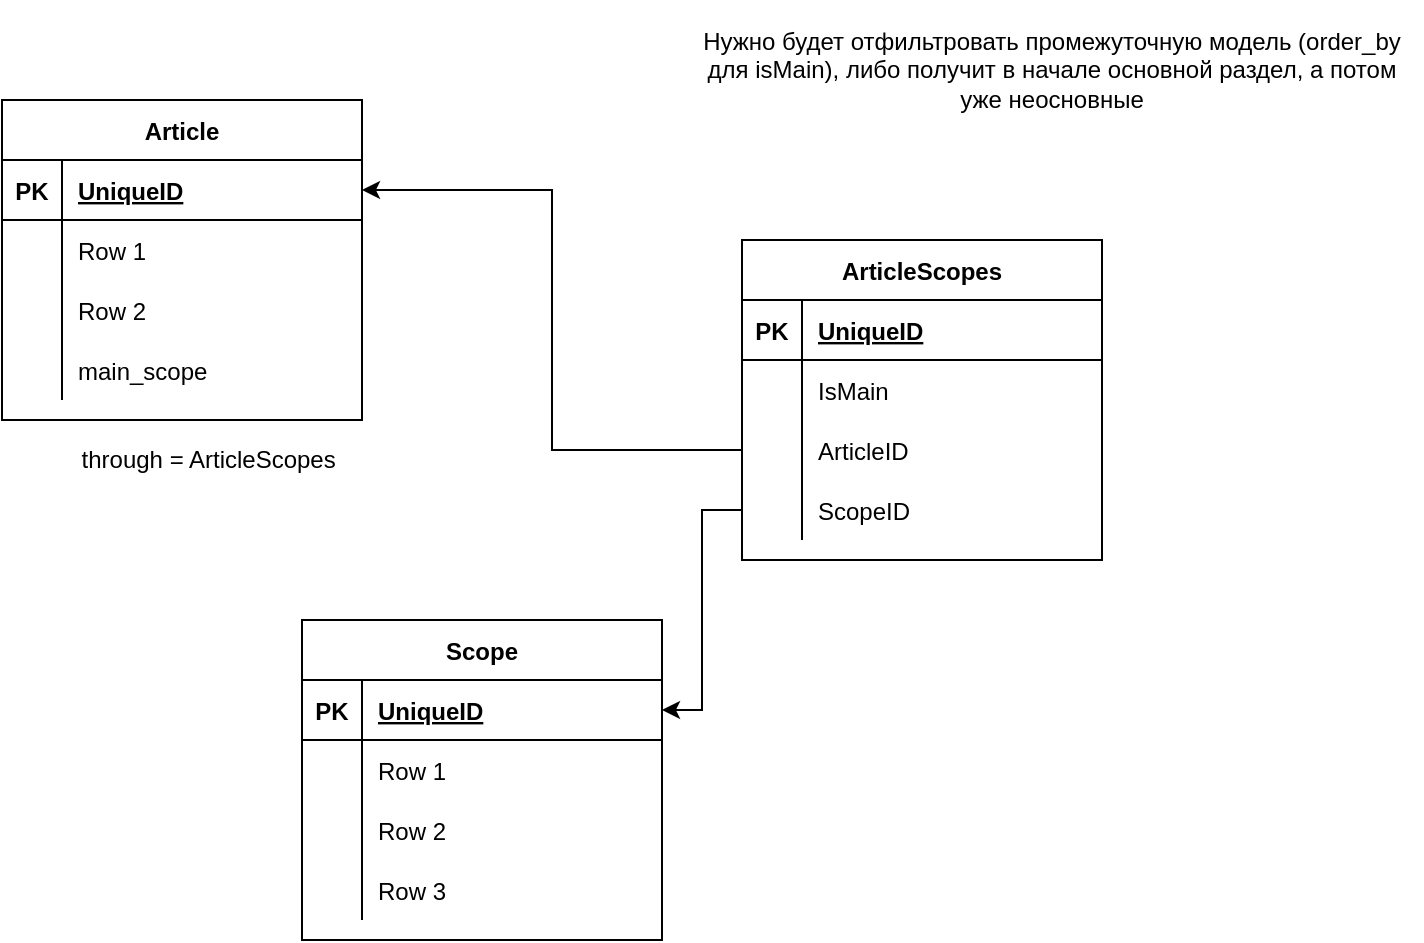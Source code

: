 <mxfile version="13.7.7" type="device"><diagram id="PJkZ5XyAoHo8KIgAoWJM" name="Page-1"><mxGraphModel dx="1038" dy="585" grid="1" gridSize="10" guides="1" tooltips="1" connect="1" arrows="1" fold="1" page="1" pageScale="1" pageWidth="827" pageHeight="1169" math="0" shadow="0"><root><mxCell id="0"/><mxCell id="1" parent="0"/><mxCell id="XXy54kBkmQcecV-6InsG-1" value="Article" style="shape=table;startSize=30;container=1;collapsible=1;childLayout=tableLayout;fixedRows=1;rowLines=0;fontStyle=1;align=center;resizeLast=1;" vertex="1" parent="1"><mxGeometry x="70" y="110" width="180" height="160" as="geometry"/></mxCell><mxCell id="XXy54kBkmQcecV-6InsG-2" value="" style="shape=partialRectangle;collapsible=0;dropTarget=0;pointerEvents=0;fillColor=none;top=0;left=0;bottom=1;right=0;points=[[0,0.5],[1,0.5]];portConstraint=eastwest;" vertex="1" parent="XXy54kBkmQcecV-6InsG-1"><mxGeometry y="30" width="180" height="30" as="geometry"/></mxCell><mxCell id="XXy54kBkmQcecV-6InsG-3" value="PK" style="shape=partialRectangle;connectable=0;fillColor=none;top=0;left=0;bottom=0;right=0;fontStyle=1;overflow=hidden;" vertex="1" parent="XXy54kBkmQcecV-6InsG-2"><mxGeometry width="30" height="30" as="geometry"/></mxCell><mxCell id="XXy54kBkmQcecV-6InsG-4" value="UniqueID" style="shape=partialRectangle;connectable=0;fillColor=none;top=0;left=0;bottom=0;right=0;align=left;spacingLeft=6;fontStyle=5;overflow=hidden;" vertex="1" parent="XXy54kBkmQcecV-6InsG-2"><mxGeometry x="30" width="150" height="30" as="geometry"/></mxCell><mxCell id="XXy54kBkmQcecV-6InsG-5" value="" style="shape=partialRectangle;collapsible=0;dropTarget=0;pointerEvents=0;fillColor=none;top=0;left=0;bottom=0;right=0;points=[[0,0.5],[1,0.5]];portConstraint=eastwest;" vertex="1" parent="XXy54kBkmQcecV-6InsG-1"><mxGeometry y="60" width="180" height="30" as="geometry"/></mxCell><mxCell id="XXy54kBkmQcecV-6InsG-6" value="" style="shape=partialRectangle;connectable=0;fillColor=none;top=0;left=0;bottom=0;right=0;editable=1;overflow=hidden;" vertex="1" parent="XXy54kBkmQcecV-6InsG-5"><mxGeometry width="30" height="30" as="geometry"/></mxCell><mxCell id="XXy54kBkmQcecV-6InsG-7" value="Row 1" style="shape=partialRectangle;connectable=0;fillColor=none;top=0;left=0;bottom=0;right=0;align=left;spacingLeft=6;overflow=hidden;" vertex="1" parent="XXy54kBkmQcecV-6InsG-5"><mxGeometry x="30" width="150" height="30" as="geometry"/></mxCell><mxCell id="XXy54kBkmQcecV-6InsG-8" value="" style="shape=partialRectangle;collapsible=0;dropTarget=0;pointerEvents=0;fillColor=none;top=0;left=0;bottom=0;right=0;points=[[0,0.5],[1,0.5]];portConstraint=eastwest;" vertex="1" parent="XXy54kBkmQcecV-6InsG-1"><mxGeometry y="90" width="180" height="30" as="geometry"/></mxCell><mxCell id="XXy54kBkmQcecV-6InsG-9" value="" style="shape=partialRectangle;connectable=0;fillColor=none;top=0;left=0;bottom=0;right=0;editable=1;overflow=hidden;" vertex="1" parent="XXy54kBkmQcecV-6InsG-8"><mxGeometry width="30" height="30" as="geometry"/></mxCell><mxCell id="XXy54kBkmQcecV-6InsG-10" value="Row 2" style="shape=partialRectangle;connectable=0;fillColor=none;top=0;left=0;bottom=0;right=0;align=left;spacingLeft=6;overflow=hidden;" vertex="1" parent="XXy54kBkmQcecV-6InsG-8"><mxGeometry x="30" width="150" height="30" as="geometry"/></mxCell><mxCell id="XXy54kBkmQcecV-6InsG-11" value="" style="shape=partialRectangle;collapsible=0;dropTarget=0;pointerEvents=0;fillColor=none;top=0;left=0;bottom=0;right=0;points=[[0,0.5],[1,0.5]];portConstraint=eastwest;" vertex="1" parent="XXy54kBkmQcecV-6InsG-1"><mxGeometry y="120" width="180" height="30" as="geometry"/></mxCell><mxCell id="XXy54kBkmQcecV-6InsG-12" value="" style="shape=partialRectangle;connectable=0;fillColor=none;top=0;left=0;bottom=0;right=0;editable=1;overflow=hidden;" vertex="1" parent="XXy54kBkmQcecV-6InsG-11"><mxGeometry width="30" height="30" as="geometry"/></mxCell><mxCell id="XXy54kBkmQcecV-6InsG-13" value="main_scope" style="shape=partialRectangle;connectable=0;fillColor=none;top=0;left=0;bottom=0;right=0;align=left;spacingLeft=6;overflow=hidden;" vertex="1" parent="XXy54kBkmQcecV-6InsG-11"><mxGeometry x="30" width="150" height="30" as="geometry"/></mxCell><mxCell id="XXy54kBkmQcecV-6InsG-27" value="ArticleScopes" style="shape=table;startSize=30;container=1;collapsible=1;childLayout=tableLayout;fixedRows=1;rowLines=0;fontStyle=1;align=center;resizeLast=1;" vertex="1" parent="1"><mxGeometry x="440" y="180" width="180" height="160" as="geometry"/></mxCell><mxCell id="XXy54kBkmQcecV-6InsG-28" value="" style="shape=partialRectangle;collapsible=0;dropTarget=0;pointerEvents=0;fillColor=none;top=0;left=0;bottom=1;right=0;points=[[0,0.5],[1,0.5]];portConstraint=eastwest;" vertex="1" parent="XXy54kBkmQcecV-6InsG-27"><mxGeometry y="30" width="180" height="30" as="geometry"/></mxCell><mxCell id="XXy54kBkmQcecV-6InsG-29" value="PK" style="shape=partialRectangle;connectable=0;fillColor=none;top=0;left=0;bottom=0;right=0;fontStyle=1;overflow=hidden;" vertex="1" parent="XXy54kBkmQcecV-6InsG-28"><mxGeometry width="30" height="30" as="geometry"/></mxCell><mxCell id="XXy54kBkmQcecV-6InsG-30" value="UniqueID" style="shape=partialRectangle;connectable=0;fillColor=none;top=0;left=0;bottom=0;right=0;align=left;spacingLeft=6;fontStyle=5;overflow=hidden;" vertex="1" parent="XXy54kBkmQcecV-6InsG-28"><mxGeometry x="30" width="150" height="30" as="geometry"/></mxCell><mxCell id="XXy54kBkmQcecV-6InsG-31" value="" style="shape=partialRectangle;collapsible=0;dropTarget=0;pointerEvents=0;fillColor=none;top=0;left=0;bottom=0;right=0;points=[[0,0.5],[1,0.5]];portConstraint=eastwest;" vertex="1" parent="XXy54kBkmQcecV-6InsG-27"><mxGeometry y="60" width="180" height="30" as="geometry"/></mxCell><mxCell id="XXy54kBkmQcecV-6InsG-32" value="" style="shape=partialRectangle;connectable=0;fillColor=none;top=0;left=0;bottom=0;right=0;editable=1;overflow=hidden;" vertex="1" parent="XXy54kBkmQcecV-6InsG-31"><mxGeometry width="30" height="30" as="geometry"/></mxCell><mxCell id="XXy54kBkmQcecV-6InsG-33" value="IsMain" style="shape=partialRectangle;connectable=0;fillColor=none;top=0;left=0;bottom=0;right=0;align=left;spacingLeft=6;overflow=hidden;" vertex="1" parent="XXy54kBkmQcecV-6InsG-31"><mxGeometry x="30" width="150" height="30" as="geometry"/></mxCell><mxCell id="XXy54kBkmQcecV-6InsG-34" value="" style="shape=partialRectangle;collapsible=0;dropTarget=0;pointerEvents=0;fillColor=none;top=0;left=0;bottom=0;right=0;points=[[0,0.5],[1,0.5]];portConstraint=eastwest;" vertex="1" parent="XXy54kBkmQcecV-6InsG-27"><mxGeometry y="90" width="180" height="30" as="geometry"/></mxCell><mxCell id="XXy54kBkmQcecV-6InsG-35" value="" style="shape=partialRectangle;connectable=0;fillColor=none;top=0;left=0;bottom=0;right=0;editable=1;overflow=hidden;" vertex="1" parent="XXy54kBkmQcecV-6InsG-34"><mxGeometry width="30" height="30" as="geometry"/></mxCell><mxCell id="XXy54kBkmQcecV-6InsG-36" value="ArticleID" style="shape=partialRectangle;connectable=0;fillColor=none;top=0;left=0;bottom=0;right=0;align=left;spacingLeft=6;overflow=hidden;" vertex="1" parent="XXy54kBkmQcecV-6InsG-34"><mxGeometry x="30" width="150" height="30" as="geometry"/></mxCell><mxCell id="XXy54kBkmQcecV-6InsG-37" value="" style="shape=partialRectangle;collapsible=0;dropTarget=0;pointerEvents=0;fillColor=none;top=0;left=0;bottom=0;right=0;points=[[0,0.5],[1,0.5]];portConstraint=eastwest;" vertex="1" parent="XXy54kBkmQcecV-6InsG-27"><mxGeometry y="120" width="180" height="30" as="geometry"/></mxCell><mxCell id="XXy54kBkmQcecV-6InsG-38" value="" style="shape=partialRectangle;connectable=0;fillColor=none;top=0;left=0;bottom=0;right=0;editable=1;overflow=hidden;" vertex="1" parent="XXy54kBkmQcecV-6InsG-37"><mxGeometry width="30" height="30" as="geometry"/></mxCell><mxCell id="XXy54kBkmQcecV-6InsG-39" value="ScopeID" style="shape=partialRectangle;connectable=0;fillColor=none;top=0;left=0;bottom=0;right=0;align=left;spacingLeft=6;overflow=hidden;" vertex="1" parent="XXy54kBkmQcecV-6InsG-37"><mxGeometry x="30" width="150" height="30" as="geometry"/></mxCell><mxCell id="XXy54kBkmQcecV-6InsG-40" style="edgeStyle=orthogonalEdgeStyle;rounded=0;orthogonalLoop=1;jettySize=auto;html=1;" edge="1" parent="1" source="XXy54kBkmQcecV-6InsG-34" target="XXy54kBkmQcecV-6InsG-2"><mxGeometry relative="1" as="geometry"/></mxCell><mxCell id="XXy54kBkmQcecV-6InsG-41" style="edgeStyle=orthogonalEdgeStyle;rounded=0;orthogonalLoop=1;jettySize=auto;html=1;exitX=0;exitY=0.5;exitDx=0;exitDy=0;entryX=1;entryY=0.5;entryDx=0;entryDy=0;" edge="1" parent="1" source="XXy54kBkmQcecV-6InsG-37" target="XXy54kBkmQcecV-6InsG-15"><mxGeometry relative="1" as="geometry"/></mxCell><mxCell id="XXy54kBkmQcecV-6InsG-14" value="Scope" style="shape=table;startSize=30;container=1;collapsible=1;childLayout=tableLayout;fixedRows=1;rowLines=0;fontStyle=1;align=center;resizeLast=1;" vertex="1" parent="1"><mxGeometry x="220" y="370" width="180" height="160" as="geometry"/></mxCell><mxCell id="XXy54kBkmQcecV-6InsG-15" value="" style="shape=partialRectangle;collapsible=0;dropTarget=0;pointerEvents=0;fillColor=none;top=0;left=0;bottom=1;right=0;points=[[0,0.5],[1,0.5]];portConstraint=eastwest;" vertex="1" parent="XXy54kBkmQcecV-6InsG-14"><mxGeometry y="30" width="180" height="30" as="geometry"/></mxCell><mxCell id="XXy54kBkmQcecV-6InsG-16" value="PK" style="shape=partialRectangle;connectable=0;fillColor=none;top=0;left=0;bottom=0;right=0;fontStyle=1;overflow=hidden;" vertex="1" parent="XXy54kBkmQcecV-6InsG-15"><mxGeometry width="30" height="30" as="geometry"/></mxCell><mxCell id="XXy54kBkmQcecV-6InsG-17" value="UniqueID" style="shape=partialRectangle;connectable=0;fillColor=none;top=0;left=0;bottom=0;right=0;align=left;spacingLeft=6;fontStyle=5;overflow=hidden;" vertex="1" parent="XXy54kBkmQcecV-6InsG-15"><mxGeometry x="30" width="150" height="30" as="geometry"/></mxCell><mxCell id="XXy54kBkmQcecV-6InsG-18" value="" style="shape=partialRectangle;collapsible=0;dropTarget=0;pointerEvents=0;fillColor=none;top=0;left=0;bottom=0;right=0;points=[[0,0.5],[1,0.5]];portConstraint=eastwest;" vertex="1" parent="XXy54kBkmQcecV-6InsG-14"><mxGeometry y="60" width="180" height="30" as="geometry"/></mxCell><mxCell id="XXy54kBkmQcecV-6InsG-19" value="" style="shape=partialRectangle;connectable=0;fillColor=none;top=0;left=0;bottom=0;right=0;editable=1;overflow=hidden;" vertex="1" parent="XXy54kBkmQcecV-6InsG-18"><mxGeometry width="30" height="30" as="geometry"/></mxCell><mxCell id="XXy54kBkmQcecV-6InsG-20" value="Row 1" style="shape=partialRectangle;connectable=0;fillColor=none;top=0;left=0;bottom=0;right=0;align=left;spacingLeft=6;overflow=hidden;" vertex="1" parent="XXy54kBkmQcecV-6InsG-18"><mxGeometry x="30" width="150" height="30" as="geometry"/></mxCell><mxCell id="XXy54kBkmQcecV-6InsG-21" value="" style="shape=partialRectangle;collapsible=0;dropTarget=0;pointerEvents=0;fillColor=none;top=0;left=0;bottom=0;right=0;points=[[0,0.5],[1,0.5]];portConstraint=eastwest;" vertex="1" parent="XXy54kBkmQcecV-6InsG-14"><mxGeometry y="90" width="180" height="30" as="geometry"/></mxCell><mxCell id="XXy54kBkmQcecV-6InsG-22" value="" style="shape=partialRectangle;connectable=0;fillColor=none;top=0;left=0;bottom=0;right=0;editable=1;overflow=hidden;" vertex="1" parent="XXy54kBkmQcecV-6InsG-21"><mxGeometry width="30" height="30" as="geometry"/></mxCell><mxCell id="XXy54kBkmQcecV-6InsG-23" value="Row 2" style="shape=partialRectangle;connectable=0;fillColor=none;top=0;left=0;bottom=0;right=0;align=left;spacingLeft=6;overflow=hidden;" vertex="1" parent="XXy54kBkmQcecV-6InsG-21"><mxGeometry x="30" width="150" height="30" as="geometry"/></mxCell><mxCell id="XXy54kBkmQcecV-6InsG-24" value="" style="shape=partialRectangle;collapsible=0;dropTarget=0;pointerEvents=0;fillColor=none;top=0;left=0;bottom=0;right=0;points=[[0,0.5],[1,0.5]];portConstraint=eastwest;" vertex="1" parent="XXy54kBkmQcecV-6InsG-14"><mxGeometry y="120" width="180" height="30" as="geometry"/></mxCell><mxCell id="XXy54kBkmQcecV-6InsG-25" value="" style="shape=partialRectangle;connectable=0;fillColor=none;top=0;left=0;bottom=0;right=0;editable=1;overflow=hidden;" vertex="1" parent="XXy54kBkmQcecV-6InsG-24"><mxGeometry width="30" height="30" as="geometry"/></mxCell><mxCell id="XXy54kBkmQcecV-6InsG-26" value="Row 3" style="shape=partialRectangle;connectable=0;fillColor=none;top=0;left=0;bottom=0;right=0;align=left;spacingLeft=6;overflow=hidden;" vertex="1" parent="XXy54kBkmQcecV-6InsG-24"><mxGeometry x="30" width="150" height="30" as="geometry"/></mxCell><mxCell id="XXy54kBkmQcecV-6InsG-46" value="through = ArticleScopes&amp;nbsp;" style="text;html=1;strokeColor=none;fillColor=none;align=center;verticalAlign=middle;whiteSpace=wrap;rounded=0;" vertex="1" parent="1"><mxGeometry x="70" y="280" width="210" height="20" as="geometry"/></mxCell><mxCell id="XXy54kBkmQcecV-6InsG-47" value="Нужно будет отфильтровать промежуточную модель (order_by для isMain), либо получит в начале основной раздел, а потом уже неосновные" style="text;html=1;strokeColor=none;fillColor=none;align=center;verticalAlign=middle;whiteSpace=wrap;rounded=0;" vertex="1" parent="1"><mxGeometry x="410" y="60" width="370" height="70" as="geometry"/></mxCell></root></mxGraphModel></diagram></mxfile>